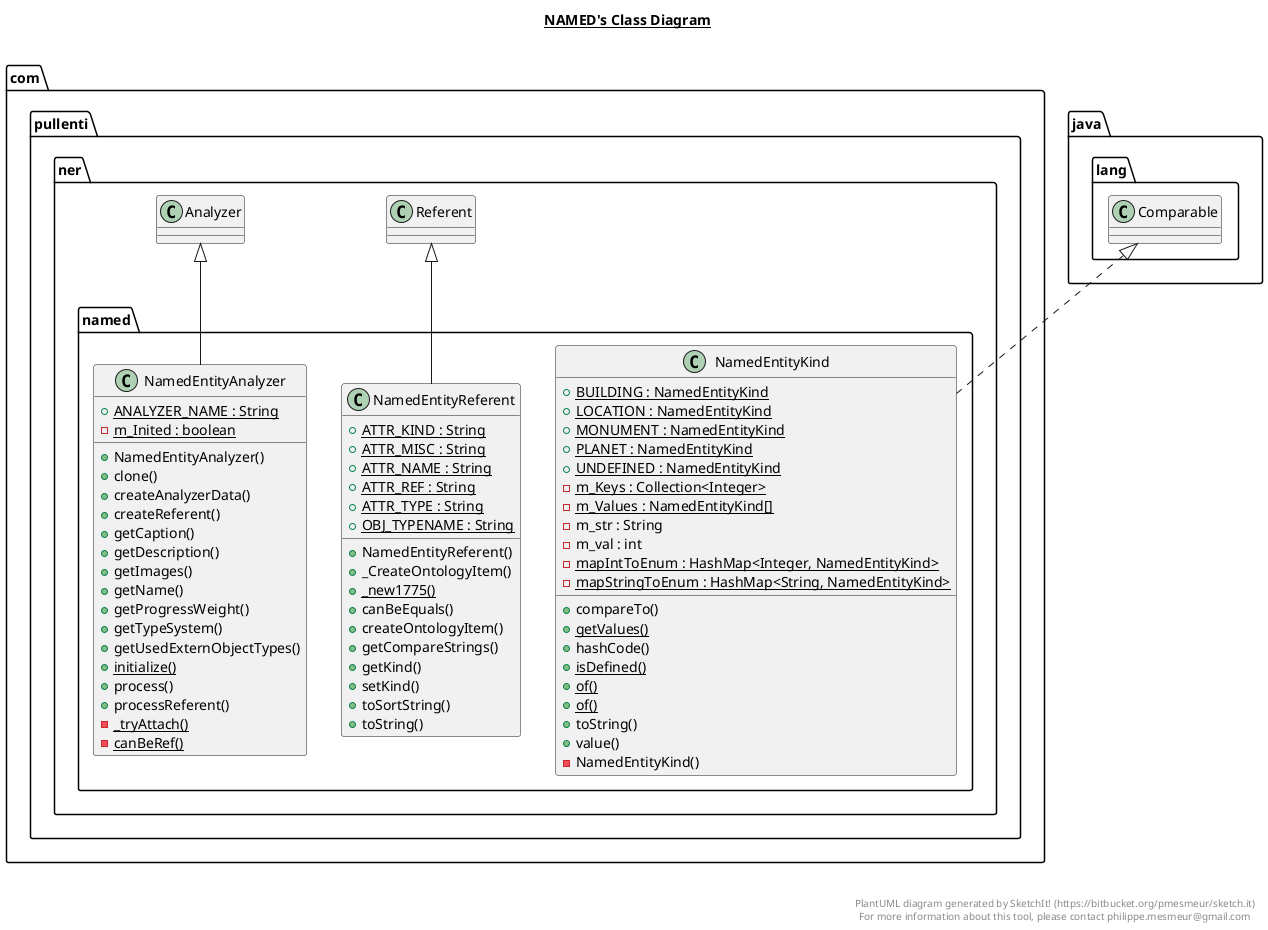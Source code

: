 @startuml

title __NAMED's Class Diagram__\n

  namespace com.pullenti.ner {
    namespace named {
      class com.pullenti.ner.named.NamedEntityAnalyzer {
          {static} + ANALYZER_NAME : String
          {static} - m_Inited : boolean
          + NamedEntityAnalyzer()
          + clone()
          + createAnalyzerData()
          + createReferent()
          + getCaption()
          + getDescription()
          + getImages()
          + getName()
          + getProgressWeight()
          + getTypeSystem()
          + getUsedExternObjectTypes()
          {static} + initialize()
          + process()
          + processReferent()
          {static} - _tryAttach()
          {static} - canBeRef()
      }
    }
  }
  

  namespace com.pullenti.ner {
    namespace named {
      class com.pullenti.ner.named.NamedEntityKind {
          {static} + BUILDING : NamedEntityKind
          {static} + LOCATION : NamedEntityKind
          {static} + MONUMENT : NamedEntityKind
          {static} + PLANET : NamedEntityKind
          {static} + UNDEFINED : NamedEntityKind
          {static} - m_Keys : Collection<Integer>
          {static} - m_Values : NamedEntityKind[]
          - m_str : String
          - m_val : int
          {static} - mapIntToEnum : HashMap<Integer, NamedEntityKind>
          {static} - mapStringToEnum : HashMap<String, NamedEntityKind>
          + compareTo()
          {static} + getValues()
          + hashCode()
          {static} + isDefined()
          {static} + of()
          {static} + of()
          + toString()
          + value()
          - NamedEntityKind()
      }
    }
  }
  

  namespace com.pullenti.ner {
    namespace named {
      class com.pullenti.ner.named.NamedEntityReferent {
          {static} + ATTR_KIND : String
          {static} + ATTR_MISC : String
          {static} + ATTR_NAME : String
          {static} + ATTR_REF : String
          {static} + ATTR_TYPE : String
          {static} + OBJ_TYPENAME : String
          + NamedEntityReferent()
          + _CreateOntologyItem()
          {static} + _new1775()
          + canBeEquals()
          + createOntologyItem()
          + getCompareStrings()
          + getKind()
          + setKind()
          + toSortString()
          + toString()
      }
    }
  }
  

  com.pullenti.ner.named.NamedEntityAnalyzer -up-|> com.pullenti.ner.Analyzer
  com.pullenti.ner.named.NamedEntityKind .up.|> java.lang.Comparable
  com.pullenti.ner.named.NamedEntityReferent -up-|> com.pullenti.ner.Referent


right footer


PlantUML diagram generated by SketchIt! (https://bitbucket.org/pmesmeur/sketch.it)
For more information about this tool, please contact philippe.mesmeur@gmail.com
endfooter

@enduml
